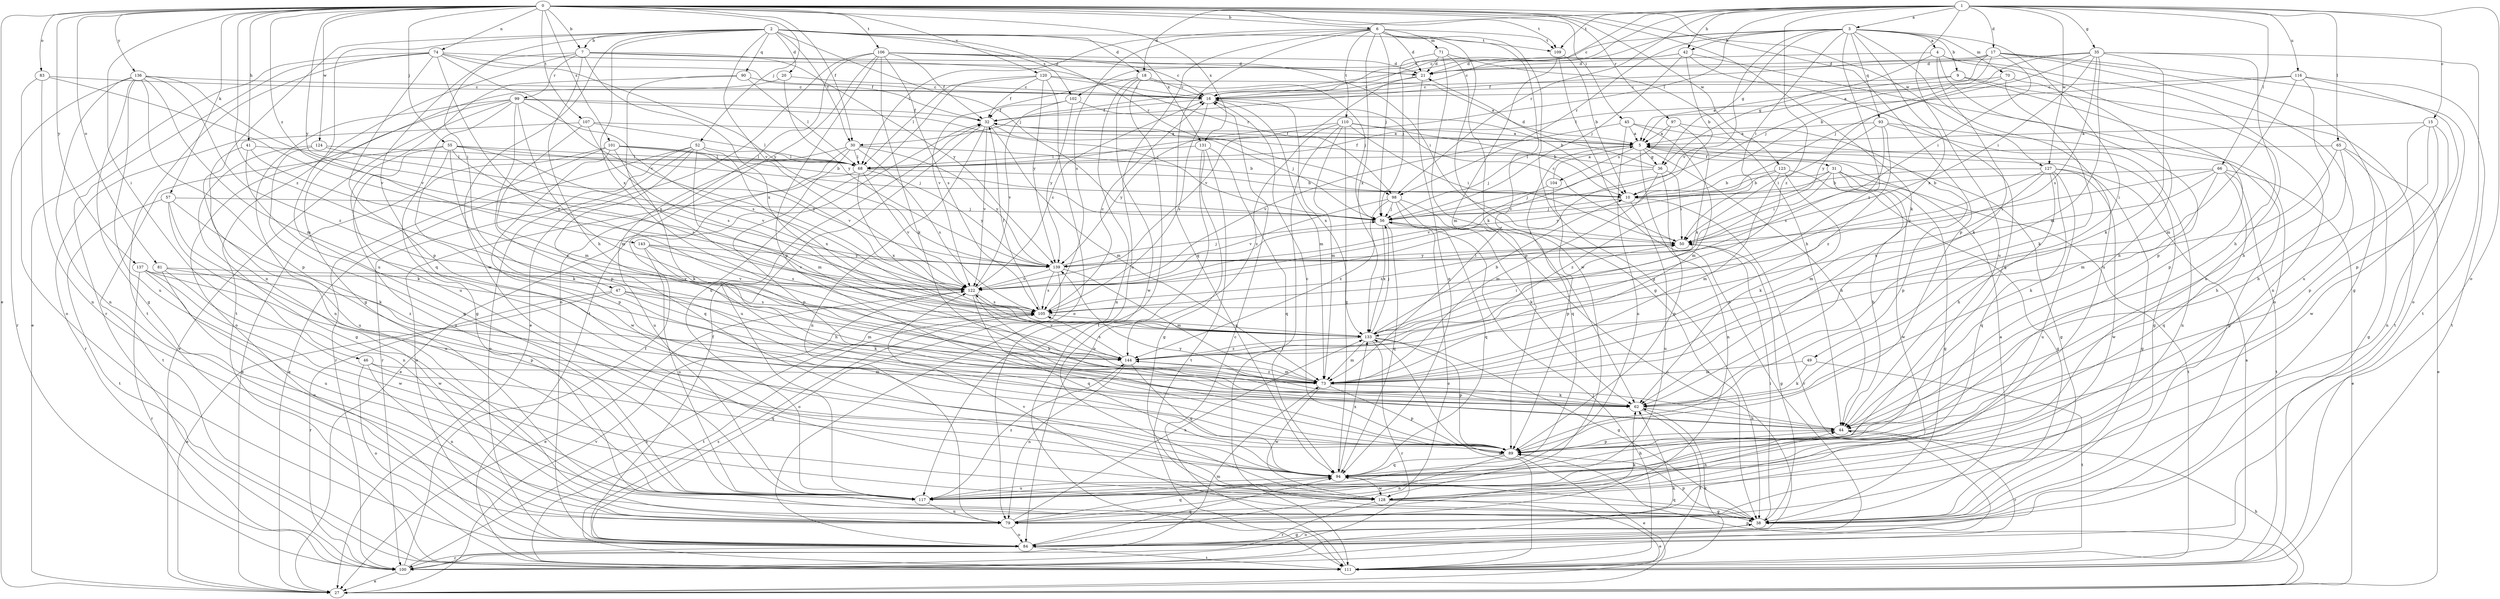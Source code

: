 strict digraph  {
0;
1;
2;
3;
4;
5;
6;
7;
9;
10;
15;
16;
17;
18;
20;
21;
27;
30;
31;
32;
35;
36;
38;
41;
42;
44;
45;
46;
47;
49;
50;
52;
55;
56;
57;
62;
65;
66;
68;
70;
71;
73;
74;
79;
81;
83;
84;
89;
90;
93;
94;
97;
98;
99;
100;
101;
102;
104;
105;
106;
107;
109;
110;
111;
116;
117;
120;
122;
123;
124;
127;
128;
131;
133;
136;
137;
139;
143;
144;
0 -> 6  [label=b];
0 -> 7  [label=b];
0 -> 27  [label=e];
0 -> 30  [label=f];
0 -> 41  [label=h];
0 -> 45  [label=i];
0 -> 46  [label=i];
0 -> 52  [label=j];
0 -> 55  [label=j];
0 -> 57  [label=k];
0 -> 62  [label=k];
0 -> 74  [label=n];
0 -> 81  [label=o];
0 -> 83  [label=o];
0 -> 89  [label=p];
0 -> 97  [label=r];
0 -> 101  [label=s];
0 -> 106  [label=t];
0 -> 107  [label=t];
0 -> 109  [label=t];
0 -> 120  [label=v];
0 -> 123  [label=w];
0 -> 124  [label=w];
0 -> 127  [label=w];
0 -> 131  [label=x];
0 -> 136  [label=y];
0 -> 137  [label=y];
0 -> 139  [label=y];
0 -> 143  [label=z];
0 -> 144  [label=z];
1 -> 3  [label=a];
1 -> 15  [label=c];
1 -> 16  [label=c];
1 -> 17  [label=d];
1 -> 18  [label=d];
1 -> 30  [label=f];
1 -> 35  [label=g];
1 -> 42  [label=h];
1 -> 65  [label=l];
1 -> 66  [label=l];
1 -> 68  [label=l];
1 -> 84  [label=o];
1 -> 98  [label=r];
1 -> 109  [label=t];
1 -> 116  [label=u];
1 -> 117  [label=u];
1 -> 127  [label=w];
1 -> 144  [label=z];
2 -> 7  [label=b];
2 -> 18  [label=d];
2 -> 20  [label=d];
2 -> 30  [label=f];
2 -> 47  [label=i];
2 -> 56  [label=j];
2 -> 79  [label=n];
2 -> 90  [label=q];
2 -> 98  [label=r];
2 -> 102  [label=s];
2 -> 109  [label=t];
2 -> 117  [label=u];
2 -> 122  [label=v];
2 -> 128  [label=w];
2 -> 131  [label=x];
2 -> 133  [label=x];
3 -> 4  [label=a];
3 -> 9  [label=b];
3 -> 16  [label=c];
3 -> 36  [label=g];
3 -> 42  [label=h];
3 -> 49  [label=i];
3 -> 50  [label=i];
3 -> 70  [label=m];
3 -> 93  [label=q];
3 -> 98  [label=r];
3 -> 102  [label=s];
3 -> 117  [label=u];
3 -> 122  [label=v];
3 -> 133  [label=x];
3 -> 144  [label=z];
4 -> 21  [label=d];
4 -> 36  [label=g];
4 -> 62  [label=k];
4 -> 79  [label=n];
4 -> 89  [label=p];
4 -> 117  [label=u];
5 -> 31  [label=f];
5 -> 32  [label=f];
5 -> 36  [label=g];
5 -> 38  [label=g];
5 -> 44  [label=h];
5 -> 56  [label=j];
5 -> 79  [label=n];
5 -> 94  [label=q];
5 -> 104  [label=s];
6 -> 21  [label=d];
6 -> 38  [label=g];
6 -> 56  [label=j];
6 -> 62  [label=k];
6 -> 68  [label=l];
6 -> 71  [label=m];
6 -> 94  [label=q];
6 -> 105  [label=s];
6 -> 109  [label=t];
6 -> 110  [label=t];
6 -> 117  [label=u];
6 -> 128  [label=w];
6 -> 133  [label=x];
7 -> 21  [label=d];
7 -> 44  [label=h];
7 -> 94  [label=q];
7 -> 98  [label=r];
7 -> 99  [label=r];
7 -> 111  [label=t];
7 -> 133  [label=x];
7 -> 139  [label=y];
9 -> 5  [label=a];
9 -> 16  [label=c];
9 -> 89  [label=p];
9 -> 111  [label=t];
10 -> 56  [label=j];
10 -> 100  [label=r];
10 -> 117  [label=u];
15 -> 5  [label=a];
15 -> 44  [label=h];
15 -> 79  [label=n];
15 -> 89  [label=p];
15 -> 128  [label=w];
16 -> 32  [label=f];
16 -> 73  [label=m];
16 -> 105  [label=s];
16 -> 133  [label=x];
17 -> 5  [label=a];
17 -> 21  [label=d];
17 -> 32  [label=f];
17 -> 38  [label=g];
17 -> 50  [label=i];
17 -> 56  [label=j];
17 -> 84  [label=o];
17 -> 117  [label=u];
18 -> 16  [label=c];
18 -> 56  [label=j];
18 -> 79  [label=n];
18 -> 111  [label=t];
18 -> 122  [label=v];
18 -> 128  [label=w];
20 -> 16  [label=c];
20 -> 38  [label=g];
20 -> 139  [label=y];
21 -> 16  [label=c];
21 -> 94  [label=q];
21 -> 122  [label=v];
27 -> 44  [label=h];
27 -> 89  [label=p];
27 -> 122  [label=v];
30 -> 10  [label=b];
30 -> 27  [label=e];
30 -> 68  [label=l];
30 -> 89  [label=p];
30 -> 105  [label=s];
30 -> 117  [label=u];
30 -> 139  [label=y];
31 -> 10  [label=b];
31 -> 38  [label=g];
31 -> 44  [label=h];
31 -> 50  [label=i];
31 -> 111  [label=t];
31 -> 128  [label=w];
31 -> 144  [label=z];
32 -> 5  [label=a];
32 -> 56  [label=j];
32 -> 73  [label=m];
32 -> 79  [label=n];
32 -> 117  [label=u];
32 -> 122  [label=v];
35 -> 10  [label=b];
35 -> 21  [label=d];
35 -> 44  [label=h];
35 -> 50  [label=i];
35 -> 56  [label=j];
35 -> 62  [label=k];
35 -> 73  [label=m];
35 -> 105  [label=s];
35 -> 111  [label=t];
36 -> 21  [label=d];
36 -> 32  [label=f];
36 -> 50  [label=i];
36 -> 56  [label=j];
36 -> 73  [label=m];
36 -> 89  [label=p];
38 -> 5  [label=a];
38 -> 50  [label=i];
38 -> 84  [label=o];
38 -> 89  [label=p];
38 -> 94  [label=q];
38 -> 122  [label=v];
41 -> 62  [label=k];
41 -> 68  [label=l];
41 -> 117  [label=u];
41 -> 144  [label=z];
42 -> 10  [label=b];
42 -> 16  [label=c];
42 -> 21  [label=d];
42 -> 56  [label=j];
42 -> 84  [label=o];
42 -> 94  [label=q];
44 -> 89  [label=p];
44 -> 100  [label=r];
44 -> 139  [label=y];
45 -> 5  [label=a];
45 -> 38  [label=g];
45 -> 73  [label=m];
45 -> 117  [label=u];
45 -> 122  [label=v];
46 -> 73  [label=m];
46 -> 79  [label=n];
46 -> 84  [label=o];
46 -> 94  [label=q];
47 -> 27  [label=e];
47 -> 62  [label=k];
47 -> 73  [label=m];
47 -> 100  [label=r];
47 -> 105  [label=s];
49 -> 62  [label=k];
49 -> 73  [label=m];
49 -> 111  [label=t];
50 -> 16  [label=c];
50 -> 38  [label=g];
50 -> 105  [label=s];
50 -> 139  [label=y];
52 -> 27  [label=e];
52 -> 68  [label=l];
52 -> 73  [label=m];
52 -> 84  [label=o];
52 -> 94  [label=q];
52 -> 100  [label=r];
52 -> 133  [label=x];
55 -> 56  [label=j];
55 -> 62  [label=k];
55 -> 68  [label=l];
55 -> 89  [label=p];
55 -> 105  [label=s];
55 -> 111  [label=t];
55 -> 117  [label=u];
55 -> 122  [label=v];
56 -> 50  [label=i];
56 -> 84  [label=o];
56 -> 94  [label=q];
56 -> 133  [label=x];
57 -> 56  [label=j];
57 -> 62  [label=k];
57 -> 79  [label=n];
57 -> 111  [label=t];
57 -> 117  [label=u];
62 -> 44  [label=h];
62 -> 111  [label=t];
65 -> 27  [label=e];
65 -> 38  [label=g];
65 -> 44  [label=h];
65 -> 68  [label=l];
65 -> 73  [label=m];
66 -> 10  [label=b];
66 -> 27  [label=e];
66 -> 50  [label=i];
66 -> 62  [label=k];
66 -> 94  [label=q];
66 -> 111  [label=t];
66 -> 133  [label=x];
68 -> 10  [label=b];
68 -> 84  [label=o];
68 -> 122  [label=v];
68 -> 133  [label=x];
68 -> 139  [label=y];
70 -> 16  [label=c];
70 -> 44  [label=h];
70 -> 62  [label=k];
70 -> 139  [label=y];
71 -> 21  [label=d];
71 -> 38  [label=g];
71 -> 44  [label=h];
71 -> 56  [label=j];
71 -> 89  [label=p];
73 -> 62  [label=k];
73 -> 89  [label=p];
73 -> 128  [label=w];
73 -> 144  [label=z];
74 -> 21  [label=d];
74 -> 27  [label=e];
74 -> 32  [label=f];
74 -> 89  [label=p];
74 -> 100  [label=r];
74 -> 111  [label=t];
74 -> 122  [label=v];
74 -> 139  [label=y];
74 -> 144  [label=z];
79 -> 62  [label=k];
79 -> 84  [label=o];
79 -> 94  [label=q];
79 -> 133  [label=x];
81 -> 79  [label=n];
81 -> 122  [label=v];
81 -> 128  [label=w];
81 -> 144  [label=z];
83 -> 16  [label=c];
83 -> 79  [label=n];
83 -> 84  [label=o];
83 -> 122  [label=v];
84 -> 32  [label=f];
84 -> 38  [label=g];
84 -> 94  [label=q];
84 -> 100  [label=r];
84 -> 111  [label=t];
89 -> 16  [label=c];
89 -> 27  [label=e];
89 -> 79  [label=n];
89 -> 94  [label=q];
90 -> 16  [label=c];
90 -> 68  [label=l];
90 -> 117  [label=u];
90 -> 133  [label=x];
93 -> 5  [label=a];
93 -> 38  [label=g];
93 -> 50  [label=i];
93 -> 79  [label=n];
93 -> 105  [label=s];
93 -> 144  [label=z];
94 -> 44  [label=h];
94 -> 117  [label=u];
94 -> 128  [label=w];
94 -> 133  [label=x];
97 -> 5  [label=a];
97 -> 89  [label=p];
97 -> 122  [label=v];
97 -> 133  [label=x];
98 -> 56  [label=j];
98 -> 62  [label=k];
98 -> 84  [label=o];
98 -> 94  [label=q];
98 -> 122  [label=v];
98 -> 144  [label=z];
99 -> 27  [label=e];
99 -> 32  [label=f];
99 -> 38  [label=g];
99 -> 56  [label=j];
99 -> 73  [label=m];
99 -> 79  [label=n];
99 -> 84  [label=o];
99 -> 89  [label=p];
99 -> 105  [label=s];
100 -> 27  [label=e];
100 -> 32  [label=f];
100 -> 62  [label=k];
100 -> 73  [label=m];
100 -> 105  [label=s];
101 -> 10  [label=b];
101 -> 27  [label=e];
101 -> 62  [label=k];
101 -> 68  [label=l];
101 -> 100  [label=r];
101 -> 122  [label=v];
101 -> 128  [label=w];
102 -> 10  [label=b];
102 -> 32  [label=f];
102 -> 122  [label=v];
102 -> 139  [label=y];
104 -> 5  [label=a];
104 -> 89  [label=p];
104 -> 122  [label=v];
105 -> 16  [label=c];
105 -> 32  [label=f];
105 -> 111  [label=t];
105 -> 133  [label=x];
106 -> 16  [label=c];
106 -> 21  [label=d];
106 -> 27  [label=e];
106 -> 32  [label=f];
106 -> 50  [label=i];
106 -> 62  [label=k];
106 -> 84  [label=o];
106 -> 89  [label=p];
106 -> 105  [label=s];
106 -> 111  [label=t];
107 -> 5  [label=a];
107 -> 68  [label=l];
107 -> 73  [label=m];
107 -> 100  [label=r];
107 -> 105  [label=s];
109 -> 10  [label=b];
109 -> 73  [label=m];
109 -> 84  [label=o];
110 -> 5  [label=a];
110 -> 10  [label=b];
110 -> 50  [label=i];
110 -> 73  [label=m];
110 -> 94  [label=q];
110 -> 111  [label=t];
110 -> 139  [label=y];
110 -> 144  [label=z];
111 -> 5  [label=a];
111 -> 16  [label=c];
111 -> 56  [label=j];
111 -> 62  [label=k];
111 -> 105  [label=s];
111 -> 133  [label=x];
116 -> 16  [label=c];
116 -> 44  [label=h];
116 -> 68  [label=l];
116 -> 73  [label=m];
116 -> 89  [label=p];
116 -> 111  [label=t];
117 -> 79  [label=n];
117 -> 144  [label=z];
120 -> 5  [label=a];
120 -> 16  [label=c];
120 -> 32  [label=f];
120 -> 68  [label=l];
120 -> 84  [label=o];
120 -> 117  [label=u];
120 -> 139  [label=y];
122 -> 16  [label=c];
122 -> 27  [label=e];
122 -> 62  [label=k];
122 -> 94  [label=q];
122 -> 105  [label=s];
123 -> 10  [label=b];
123 -> 38  [label=g];
123 -> 62  [label=k];
123 -> 73  [label=m];
123 -> 139  [label=y];
124 -> 38  [label=g];
124 -> 68  [label=l];
124 -> 94  [label=q];
124 -> 139  [label=y];
127 -> 10  [label=b];
127 -> 38  [label=g];
127 -> 44  [label=h];
127 -> 73  [label=m];
127 -> 94  [label=q];
127 -> 117  [label=u];
127 -> 128  [label=w];
127 -> 139  [label=y];
128 -> 27  [label=e];
128 -> 38  [label=g];
128 -> 44  [label=h];
128 -> 100  [label=r];
131 -> 38  [label=g];
131 -> 68  [label=l];
131 -> 84  [label=o];
131 -> 94  [label=q];
131 -> 111  [label=t];
133 -> 10  [label=b];
133 -> 38  [label=g];
133 -> 50  [label=i];
133 -> 56  [label=j];
133 -> 73  [label=m];
133 -> 89  [label=p];
133 -> 100  [label=r];
133 -> 144  [label=z];
136 -> 16  [label=c];
136 -> 38  [label=g];
136 -> 73  [label=m];
136 -> 79  [label=n];
136 -> 89  [label=p];
136 -> 100  [label=r];
136 -> 117  [label=u];
136 -> 122  [label=v];
136 -> 144  [label=z];
137 -> 89  [label=p];
137 -> 100  [label=r];
137 -> 117  [label=u];
137 -> 122  [label=v];
137 -> 128  [label=w];
139 -> 50  [label=i];
139 -> 56  [label=j];
139 -> 73  [label=m];
139 -> 84  [label=o];
139 -> 105  [label=s];
139 -> 122  [label=v];
143 -> 44  [label=h];
143 -> 105  [label=s];
143 -> 117  [label=u];
143 -> 122  [label=v];
143 -> 139  [label=y];
144 -> 73  [label=m];
144 -> 79  [label=n];
144 -> 94  [label=q];
144 -> 105  [label=s];
144 -> 122  [label=v];
}
